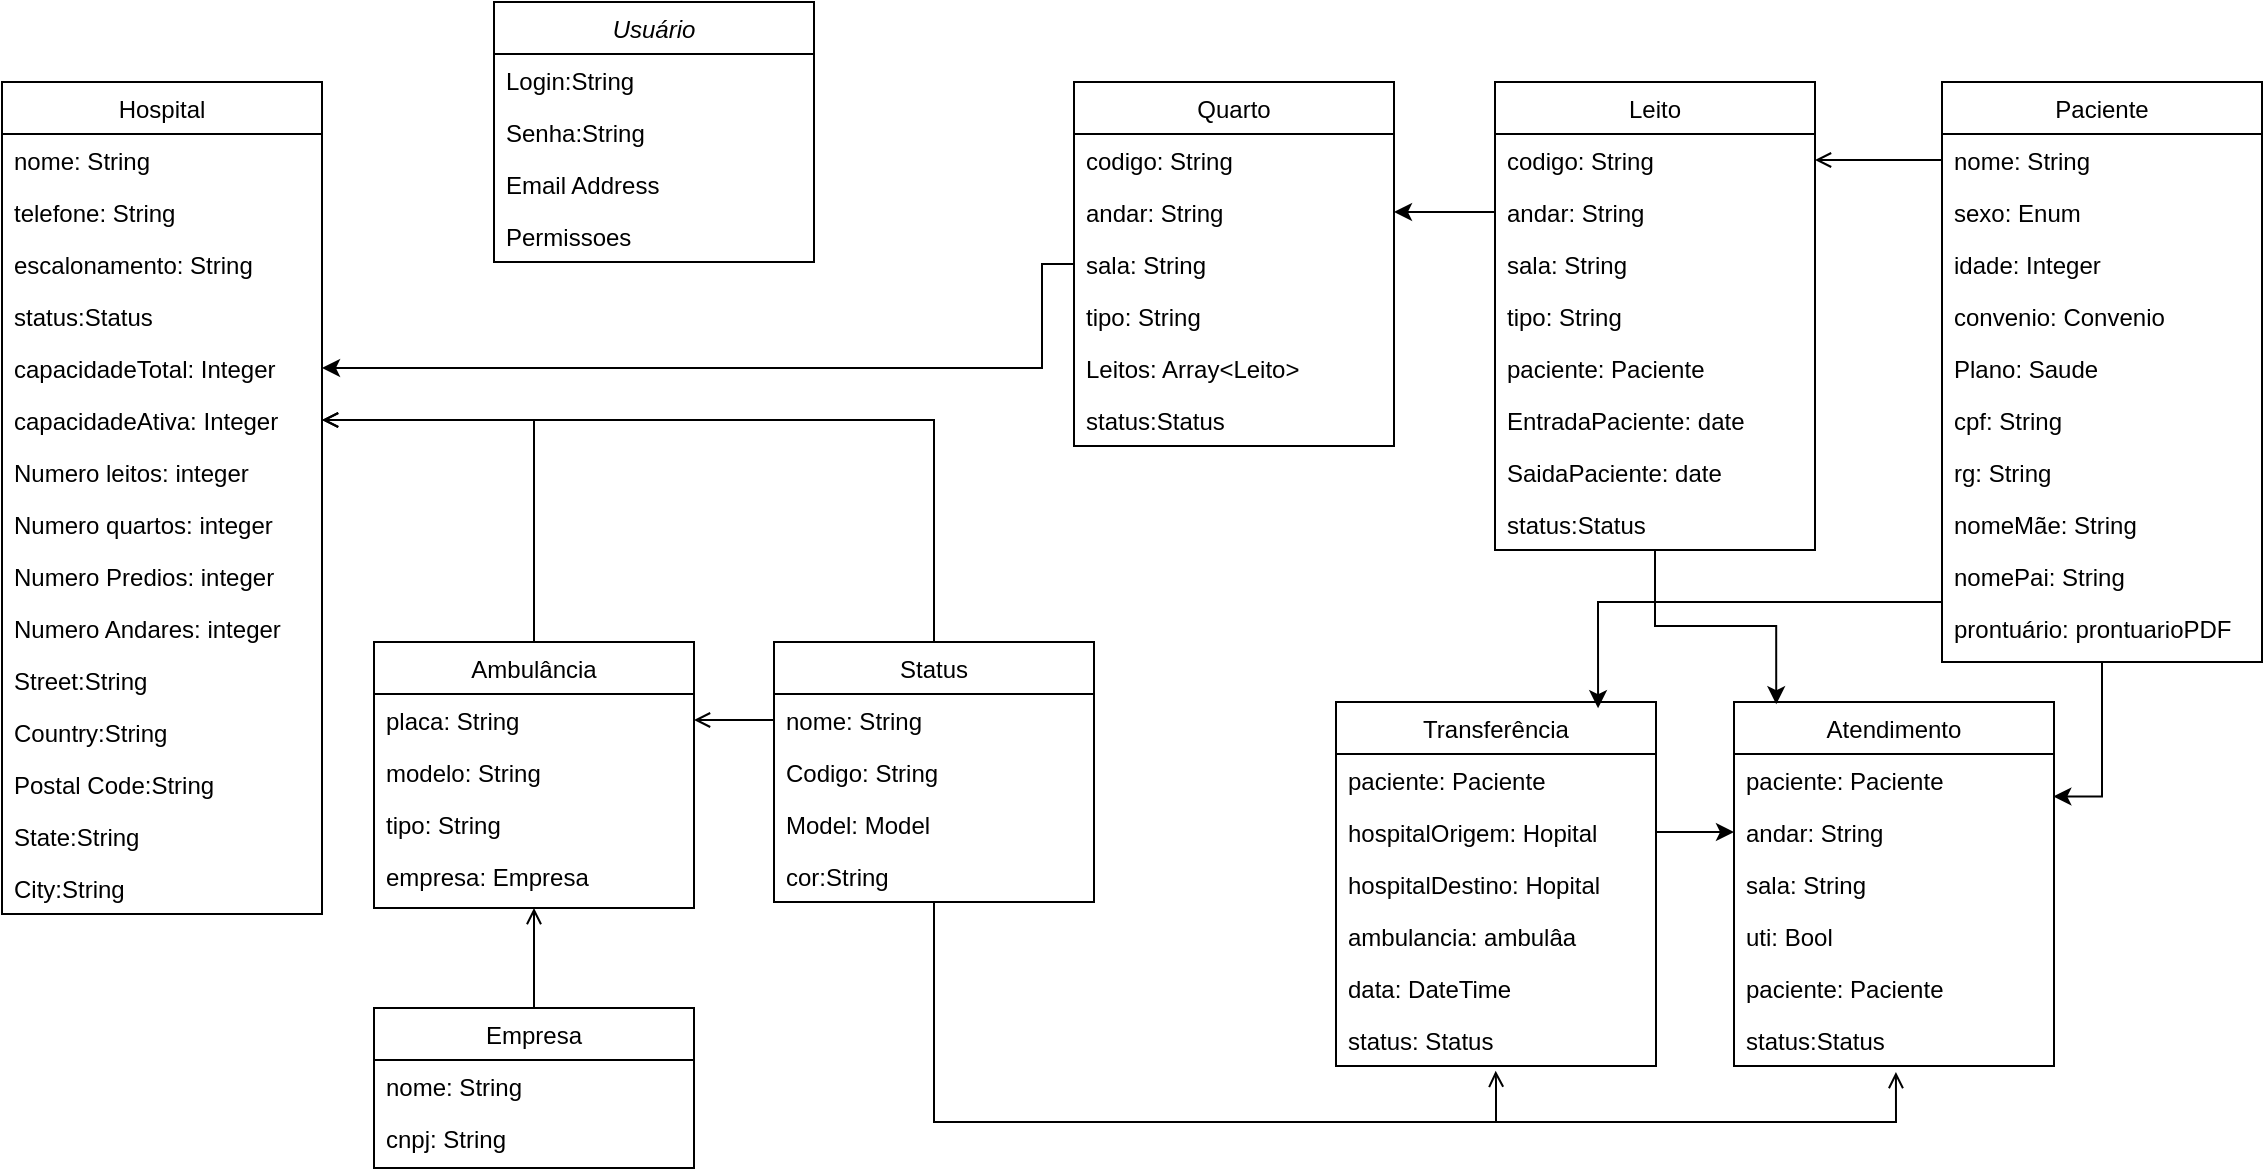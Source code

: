 <mxfile version="26.2.4">
  <diagram id="C5RBs43oDa-KdzZeNtuy" name="Page-1">
    <mxGraphModel dx="1428" dy="783" grid="1" gridSize="10" guides="1" tooltips="1" connect="1" arrows="1" fold="1" page="1" pageScale="1" pageWidth="827" pageHeight="1169" math="0" shadow="0">
      <root>
        <mxCell id="WIyWlLk6GJQsqaUBKTNV-0" />
        <mxCell id="WIyWlLk6GJQsqaUBKTNV-1" parent="WIyWlLk6GJQsqaUBKTNV-0" />
        <mxCell id="zkfFHV4jXpPFQw0GAbJ--0" value="Usuário" style="swimlane;fontStyle=2;align=center;verticalAlign=top;childLayout=stackLayout;horizontal=1;startSize=26;horizontalStack=0;resizeParent=1;resizeLast=0;collapsible=1;marginBottom=0;rounded=0;shadow=0;strokeWidth=1;" parent="WIyWlLk6GJQsqaUBKTNV-1" vertex="1">
          <mxGeometry x="276" y="80" width="160" height="130" as="geometry">
            <mxRectangle x="230" y="140" width="160" height="26" as="alternateBounds" />
          </mxGeometry>
        </mxCell>
        <mxCell id="zkfFHV4jXpPFQw0GAbJ--1" value="Login:String" style="text;align=left;verticalAlign=top;spacingLeft=4;spacingRight=4;overflow=hidden;rotatable=0;points=[[0,0.5],[1,0.5]];portConstraint=eastwest;" parent="zkfFHV4jXpPFQw0GAbJ--0" vertex="1">
          <mxGeometry y="26" width="160" height="26" as="geometry" />
        </mxCell>
        <mxCell id="zkfFHV4jXpPFQw0GAbJ--2" value="Senha:String" style="text;align=left;verticalAlign=top;spacingLeft=4;spacingRight=4;overflow=hidden;rotatable=0;points=[[0,0.5],[1,0.5]];portConstraint=eastwest;rounded=0;shadow=0;html=0;" parent="zkfFHV4jXpPFQw0GAbJ--0" vertex="1">
          <mxGeometry y="52" width="160" height="26" as="geometry" />
        </mxCell>
        <mxCell id="zkfFHV4jXpPFQw0GAbJ--3" value="Email Address" style="text;align=left;verticalAlign=top;spacingLeft=4;spacingRight=4;overflow=hidden;rotatable=0;points=[[0,0.5],[1,0.5]];portConstraint=eastwest;rounded=0;shadow=0;html=0;" parent="zkfFHV4jXpPFQw0GAbJ--0" vertex="1">
          <mxGeometry y="78" width="160" height="26" as="geometry" />
        </mxCell>
        <mxCell id="BNZ5o7lyJju59TMQrSlJ-48" value="Permissoes" style="text;align=left;verticalAlign=top;spacingLeft=4;spacingRight=4;overflow=hidden;rotatable=0;points=[[0,0.5],[1,0.5]];portConstraint=eastwest;rounded=0;shadow=0;html=0;" vertex="1" parent="zkfFHV4jXpPFQw0GAbJ--0">
          <mxGeometry y="104" width="160" height="26" as="geometry" />
        </mxCell>
        <mxCell id="epKQJeUMcoEUzqUwi4bo-11" value="Hospital" style="swimlane;fontStyle=0;align=center;verticalAlign=top;childLayout=stackLayout;horizontal=1;startSize=26;horizontalStack=0;resizeParent=1;resizeLast=0;collapsible=1;marginBottom=0;rounded=0;shadow=0;strokeWidth=1;" parent="WIyWlLk6GJQsqaUBKTNV-1" vertex="1">
          <mxGeometry x="30" y="120" width="160" height="416" as="geometry">
            <mxRectangle x="340" y="380" width="170" height="26" as="alternateBounds" />
          </mxGeometry>
        </mxCell>
        <mxCell id="epKQJeUMcoEUzqUwi4bo-12" value="nome: String" style="text;align=left;verticalAlign=top;spacingLeft=4;spacingRight=4;overflow=hidden;rotatable=0;points=[[0,0.5],[1,0.5]];portConstraint=eastwest;" parent="epKQJeUMcoEUzqUwi4bo-11" vertex="1">
          <mxGeometry y="26" width="160" height="26" as="geometry" />
        </mxCell>
        <mxCell id="epKQJeUMcoEUzqUwi4bo-13" value="telefone: String" style="text;align=left;verticalAlign=top;spacingLeft=4;spacingRight=4;overflow=hidden;rotatable=0;points=[[0,0.5],[1,0.5]];portConstraint=eastwest;" parent="epKQJeUMcoEUzqUwi4bo-11" vertex="1">
          <mxGeometry y="52" width="160" height="26" as="geometry" />
        </mxCell>
        <mxCell id="epKQJeUMcoEUzqUwi4bo-14" value="escalonamento: String" style="text;align=left;verticalAlign=top;spacingLeft=4;spacingRight=4;overflow=hidden;rotatable=0;points=[[0,0.5],[1,0.5]];portConstraint=eastwest;" parent="epKQJeUMcoEUzqUwi4bo-11" vertex="1">
          <mxGeometry y="78" width="160" height="26" as="geometry" />
        </mxCell>
        <mxCell id="epKQJeUMcoEUzqUwi4bo-15" value="status:Status" style="text;align=left;verticalAlign=top;spacingLeft=4;spacingRight=4;overflow=hidden;rotatable=0;points=[[0,0.5],[1,0.5]];portConstraint=eastwest;" parent="epKQJeUMcoEUzqUwi4bo-11" vertex="1">
          <mxGeometry y="104" width="160" height="26" as="geometry" />
        </mxCell>
        <mxCell id="epKQJeUMcoEUzqUwi4bo-16" value="capacidadeTotal: Integer" style="text;align=left;verticalAlign=top;spacingLeft=4;spacingRight=4;overflow=hidden;rotatable=0;points=[[0,0.5],[1,0.5]];portConstraint=eastwest;" parent="epKQJeUMcoEUzqUwi4bo-11" vertex="1">
          <mxGeometry y="130" width="160" height="26" as="geometry" />
        </mxCell>
        <mxCell id="epKQJeUMcoEUzqUwi4bo-17" value="capacidadeAtiva: Integer" style="text;align=left;verticalAlign=top;spacingLeft=4;spacingRight=4;overflow=hidden;rotatable=0;points=[[0,0.5],[1,0.5]];portConstraint=eastwest;" parent="epKQJeUMcoEUzqUwi4bo-11" vertex="1">
          <mxGeometry y="156" width="160" height="26" as="geometry" />
        </mxCell>
        <mxCell id="epKQJeUMcoEUzqUwi4bo-18" value="Numero leitos: integer" style="text;align=left;verticalAlign=top;spacingLeft=4;spacingRight=4;overflow=hidden;rotatable=0;points=[[0,0.5],[1,0.5]];portConstraint=eastwest;" parent="epKQJeUMcoEUzqUwi4bo-11" vertex="1">
          <mxGeometry y="182" width="160" height="26" as="geometry" />
        </mxCell>
        <mxCell id="BNZ5o7lyJju59TMQrSlJ-93" value="Numero quartos: integer" style="text;align=left;verticalAlign=top;spacingLeft=4;spacingRight=4;overflow=hidden;rotatable=0;points=[[0,0.5],[1,0.5]];portConstraint=eastwest;" vertex="1" parent="epKQJeUMcoEUzqUwi4bo-11">
          <mxGeometry y="208" width="160" height="26" as="geometry" />
        </mxCell>
        <mxCell id="BNZ5o7lyJju59TMQrSlJ-94" value="Numero Predios: integer" style="text;align=left;verticalAlign=top;spacingLeft=4;spacingRight=4;overflow=hidden;rotatable=0;points=[[0,0.5],[1,0.5]];portConstraint=eastwest;" vertex="1" parent="epKQJeUMcoEUzqUwi4bo-11">
          <mxGeometry y="234" width="160" height="26" as="geometry" />
        </mxCell>
        <mxCell id="BNZ5o7lyJju59TMQrSlJ-95" value="Numero Andares: integer" style="text;align=left;verticalAlign=top;spacingLeft=4;spacingRight=4;overflow=hidden;rotatable=0;points=[[0,0.5],[1,0.5]];portConstraint=eastwest;" vertex="1" parent="epKQJeUMcoEUzqUwi4bo-11">
          <mxGeometry y="260" width="160" height="26" as="geometry" />
        </mxCell>
        <mxCell id="BNZ5o7lyJju59TMQrSlJ-29" value="Street:String" style="text;align=left;verticalAlign=top;spacingLeft=4;spacingRight=4;overflow=hidden;rotatable=0;points=[[0,0.5],[1,0.5]];portConstraint=eastwest;" vertex="1" parent="epKQJeUMcoEUzqUwi4bo-11">
          <mxGeometry y="286" width="160" height="26" as="geometry" />
        </mxCell>
        <mxCell id="BNZ5o7lyJju59TMQrSlJ-33" value="Country:String" style="text;align=left;verticalAlign=top;spacingLeft=4;spacingRight=4;overflow=hidden;rotatable=0;points=[[0,0.5],[1,0.5]];portConstraint=eastwest;rounded=0;shadow=0;html=0;" vertex="1" parent="epKQJeUMcoEUzqUwi4bo-11">
          <mxGeometry y="312" width="160" height="26" as="geometry" />
        </mxCell>
        <mxCell id="BNZ5o7lyJju59TMQrSlJ-32" value="Postal Code:String" style="text;align=left;verticalAlign=top;spacingLeft=4;spacingRight=4;overflow=hidden;rotatable=0;points=[[0,0.5],[1,0.5]];portConstraint=eastwest;rounded=0;shadow=0;html=0;" vertex="1" parent="epKQJeUMcoEUzqUwi4bo-11">
          <mxGeometry y="338" width="160" height="26" as="geometry" />
        </mxCell>
        <mxCell id="BNZ5o7lyJju59TMQrSlJ-31" value="State:String" style="text;align=left;verticalAlign=top;spacingLeft=4;spacingRight=4;overflow=hidden;rotatable=0;points=[[0,0.5],[1,0.5]];portConstraint=eastwest;rounded=0;shadow=0;html=0;" vertex="1" parent="epKQJeUMcoEUzqUwi4bo-11">
          <mxGeometry y="364" width="160" height="26" as="geometry" />
        </mxCell>
        <mxCell id="BNZ5o7lyJju59TMQrSlJ-30" value="City:String" style="text;align=left;verticalAlign=top;spacingLeft=4;spacingRight=4;overflow=hidden;rotatable=0;points=[[0,0.5],[1,0.5]];portConstraint=eastwest;rounded=0;shadow=0;html=0;" vertex="1" parent="epKQJeUMcoEUzqUwi4bo-11">
          <mxGeometry y="390" width="160" height="26" as="geometry" />
        </mxCell>
        <mxCell id="epKQJeUMcoEUzqUwi4bo-82" style="edgeStyle=orthogonalEdgeStyle;rounded=0;orthogonalLoop=1;jettySize=auto;html=1;entryX=0.499;entryY=1.091;entryDx=0;entryDy=0;entryPerimeter=0;endArrow=open;endFill=0;" parent="WIyWlLk6GJQsqaUBKTNV-1" source="epKQJeUMcoEUzqUwi4bo-32" edge="1" target="epKQJeUMcoEUzqUwi4bo-63">
          <mxGeometry relative="1" as="geometry">
            <mxPoint x="777" y="590" as="targetPoint" />
            <Array as="points">
              <mxPoint x="496" y="640" />
              <mxPoint x="777" y="640" />
              <mxPoint x="777" y="620" />
              <mxPoint x="777" y="620" />
            </Array>
          </mxGeometry>
        </mxCell>
        <mxCell id="BNZ5o7lyJju59TMQrSlJ-34" style="edgeStyle=orthogonalEdgeStyle;rounded=0;orthogonalLoop=1;jettySize=auto;html=1;endArrow=open;endFill=0;" edge="1" parent="WIyWlLk6GJQsqaUBKTNV-1" source="epKQJeUMcoEUzqUwi4bo-32" target="epKQJeUMcoEUzqUwi4bo-17">
          <mxGeometry relative="1" as="geometry">
            <mxPoint x="426.0" y="250" as="targetPoint" />
          </mxGeometry>
        </mxCell>
        <mxCell id="epKQJeUMcoEUzqUwi4bo-32" value="Status" style="swimlane;fontStyle=0;align=center;verticalAlign=top;childLayout=stackLayout;horizontal=1;startSize=26;horizontalStack=0;resizeParent=1;resizeLast=0;collapsible=1;marginBottom=0;rounded=0;shadow=0;strokeWidth=1;" parent="WIyWlLk6GJQsqaUBKTNV-1" vertex="1">
          <mxGeometry x="416" y="400" width="160" height="130" as="geometry">
            <mxRectangle x="800" y="400" width="170" height="26" as="alternateBounds" />
          </mxGeometry>
        </mxCell>
        <mxCell id="epKQJeUMcoEUzqUwi4bo-33" value="nome: String" style="text;align=left;verticalAlign=top;spacingLeft=4;spacingRight=4;overflow=hidden;rotatable=0;points=[[0,0.5],[1,0.5]];portConstraint=eastwest;" parent="epKQJeUMcoEUzqUwi4bo-32" vertex="1">
          <mxGeometry y="26" width="160" height="26" as="geometry" />
        </mxCell>
        <mxCell id="epKQJeUMcoEUzqUwi4bo-55" value="Codigo: String" style="text;align=left;verticalAlign=top;spacingLeft=4;spacingRight=4;overflow=hidden;rotatable=0;points=[[0,0.5],[1,0.5]];portConstraint=eastwest;" parent="epKQJeUMcoEUzqUwi4bo-32" vertex="1">
          <mxGeometry y="52" width="160" height="26" as="geometry" />
        </mxCell>
        <mxCell id="epKQJeUMcoEUzqUwi4bo-94" value="Model: Model" style="text;align=left;verticalAlign=top;spacingLeft=4;spacingRight=4;overflow=hidden;rotatable=0;points=[[0,0.5],[1,0.5]];portConstraint=eastwest;" parent="epKQJeUMcoEUzqUwi4bo-32" vertex="1">
          <mxGeometry y="78" width="160" height="26" as="geometry" />
        </mxCell>
        <mxCell id="BNZ5o7lyJju59TMQrSlJ-44" value="cor:String" style="text;align=left;verticalAlign=top;spacingLeft=4;spacingRight=4;overflow=hidden;rotatable=0;points=[[0,0.5],[1,0.5]];portConstraint=eastwest;" vertex="1" parent="epKQJeUMcoEUzqUwi4bo-32">
          <mxGeometry y="104" width="160" height="26" as="geometry" />
        </mxCell>
        <mxCell id="BNZ5o7lyJju59TMQrSlJ-35" style="edgeStyle=orthogonalEdgeStyle;rounded=0;orthogonalLoop=1;jettySize=auto;html=1;entryX=1;entryY=0.5;entryDx=0;entryDy=0;endArrow=open;endFill=0;" edge="1" parent="WIyWlLk6GJQsqaUBKTNV-1" source="epKQJeUMcoEUzqUwi4bo-42" target="epKQJeUMcoEUzqUwi4bo-17">
          <mxGeometry relative="1" as="geometry" />
        </mxCell>
        <mxCell id="epKQJeUMcoEUzqUwi4bo-42" value="Ambulância" style="swimlane;fontStyle=0;align=center;verticalAlign=top;childLayout=stackLayout;horizontal=1;startSize=26;horizontalStack=0;resizeParent=1;resizeLast=0;collapsible=1;marginBottom=0;rounded=0;shadow=0;strokeWidth=1;" parent="WIyWlLk6GJQsqaUBKTNV-1" vertex="1">
          <mxGeometry x="216" y="400" width="160" height="133" as="geometry">
            <mxRectangle x="340" y="380" width="170" height="26" as="alternateBounds" />
          </mxGeometry>
        </mxCell>
        <mxCell id="epKQJeUMcoEUzqUwi4bo-43" value="placa: String" style="text;align=left;verticalAlign=top;spacingLeft=4;spacingRight=4;overflow=hidden;rotatable=0;points=[[0,0.5],[1,0.5]];portConstraint=eastwest;" parent="epKQJeUMcoEUzqUwi4bo-42" vertex="1">
          <mxGeometry y="26" width="160" height="26" as="geometry" />
        </mxCell>
        <mxCell id="epKQJeUMcoEUzqUwi4bo-44" value="modelo: String" style="text;align=left;verticalAlign=top;spacingLeft=4;spacingRight=4;overflow=hidden;rotatable=0;points=[[0,0.5],[1,0.5]];portConstraint=eastwest;" parent="epKQJeUMcoEUzqUwi4bo-42" vertex="1">
          <mxGeometry y="52" width="160" height="26" as="geometry" />
        </mxCell>
        <mxCell id="epKQJeUMcoEUzqUwi4bo-45" value="tipo: String" style="text;align=left;verticalAlign=top;spacingLeft=4;spacingRight=4;overflow=hidden;rotatable=0;points=[[0,0.5],[1,0.5]];portConstraint=eastwest;" parent="epKQJeUMcoEUzqUwi4bo-42" vertex="1">
          <mxGeometry y="78" width="160" height="26" as="geometry" />
        </mxCell>
        <mxCell id="epKQJeUMcoEUzqUwi4bo-46" value="empresa: Empresa" style="text;align=left;verticalAlign=top;spacingLeft=4;spacingRight=4;overflow=hidden;rotatable=0;points=[[0,0.5],[1,0.5]];portConstraint=eastwest;" parent="epKQJeUMcoEUzqUwi4bo-42" vertex="1">
          <mxGeometry y="104" width="160" height="26" as="geometry" />
        </mxCell>
        <mxCell id="epKQJeUMcoEUzqUwi4bo-53" style="edgeStyle=orthogonalEdgeStyle;rounded=0;orthogonalLoop=1;jettySize=auto;html=1;entryX=0.5;entryY=1;entryDx=0;entryDy=0;endArrow=open;endFill=0;" parent="WIyWlLk6GJQsqaUBKTNV-1" source="epKQJeUMcoEUzqUwi4bo-47" target="epKQJeUMcoEUzqUwi4bo-42" edge="1">
          <mxGeometry relative="1" as="geometry" />
        </mxCell>
        <mxCell id="epKQJeUMcoEUzqUwi4bo-47" value="Empresa" style="swimlane;fontStyle=0;align=center;verticalAlign=top;childLayout=stackLayout;horizontal=1;startSize=26;horizontalStack=0;resizeParent=1;resizeLast=0;collapsible=1;marginBottom=0;rounded=0;shadow=0;strokeWidth=1;" parent="WIyWlLk6GJQsqaUBKTNV-1" vertex="1">
          <mxGeometry x="216" y="583" width="160" height="80" as="geometry">
            <mxRectangle x="340" y="380" width="170" height="26" as="alternateBounds" />
          </mxGeometry>
        </mxCell>
        <mxCell id="epKQJeUMcoEUzqUwi4bo-48" value="nome: String" style="text;align=left;verticalAlign=top;spacingLeft=4;spacingRight=4;overflow=hidden;rotatable=0;points=[[0,0.5],[1,0.5]];portConstraint=eastwest;" parent="epKQJeUMcoEUzqUwi4bo-47" vertex="1">
          <mxGeometry y="26" width="160" height="26" as="geometry" />
        </mxCell>
        <mxCell id="epKQJeUMcoEUzqUwi4bo-49" value="cnpj: String" style="text;align=left;verticalAlign=top;spacingLeft=4;spacingRight=4;overflow=hidden;rotatable=0;points=[[0,0.5],[1,0.5]];portConstraint=eastwest;" parent="epKQJeUMcoEUzqUwi4bo-47" vertex="1">
          <mxGeometry y="52" width="160" height="26" as="geometry" />
        </mxCell>
        <mxCell id="epKQJeUMcoEUzqUwi4bo-56" value="Transferência" style="swimlane;fontStyle=0;align=center;verticalAlign=top;childLayout=stackLayout;horizontal=1;startSize=26;horizontalStack=0;resizeParent=1;resizeLast=0;collapsible=1;marginBottom=0;rounded=0;shadow=0;strokeWidth=1;" parent="WIyWlLk6GJQsqaUBKTNV-1" vertex="1">
          <mxGeometry x="697" y="430" width="160" height="182" as="geometry">
            <mxRectangle x="340" y="380" width="170" height="26" as="alternateBounds" />
          </mxGeometry>
        </mxCell>
        <mxCell id="epKQJeUMcoEUzqUwi4bo-57" value="paciente: Paciente" style="text;align=left;verticalAlign=top;spacingLeft=4;spacingRight=4;overflow=hidden;rotatable=0;points=[[0,0.5],[1,0.5]];portConstraint=eastwest;" parent="epKQJeUMcoEUzqUwi4bo-56" vertex="1">
          <mxGeometry y="26" width="160" height="26" as="geometry" />
        </mxCell>
        <mxCell id="epKQJeUMcoEUzqUwi4bo-59" value="hospitalOrigem: Hopital" style="text;align=left;verticalAlign=top;spacingLeft=4;spacingRight=4;overflow=hidden;rotatable=0;points=[[0,0.5],[1,0.5]];portConstraint=eastwest;" parent="epKQJeUMcoEUzqUwi4bo-56" vertex="1">
          <mxGeometry y="52" width="160" height="26" as="geometry" />
        </mxCell>
        <mxCell id="epKQJeUMcoEUzqUwi4bo-60" value="hospitalDestino: Hopital" style="text;align=left;verticalAlign=top;spacingLeft=4;spacingRight=4;overflow=hidden;rotatable=0;points=[[0,0.5],[1,0.5]];portConstraint=eastwest;" parent="epKQJeUMcoEUzqUwi4bo-56" vertex="1">
          <mxGeometry y="78" width="160" height="26" as="geometry" />
        </mxCell>
        <mxCell id="epKQJeUMcoEUzqUwi4bo-61" value="ambulancia: ambulâa" style="text;align=left;verticalAlign=top;spacingLeft=4;spacingRight=4;overflow=hidden;rotatable=0;points=[[0,0.5],[1,0.5]];portConstraint=eastwest;" parent="epKQJeUMcoEUzqUwi4bo-56" vertex="1">
          <mxGeometry y="104" width="160" height="26" as="geometry" />
        </mxCell>
        <mxCell id="epKQJeUMcoEUzqUwi4bo-62" value="data: DateTime" style="text;align=left;verticalAlign=top;spacingLeft=4;spacingRight=4;overflow=hidden;rotatable=0;points=[[0,0.5],[1,0.5]];portConstraint=eastwest;" parent="epKQJeUMcoEUzqUwi4bo-56" vertex="1">
          <mxGeometry y="130" width="160" height="26" as="geometry" />
        </mxCell>
        <mxCell id="epKQJeUMcoEUzqUwi4bo-63" value="status: Status" style="text;align=left;verticalAlign=top;spacingLeft=4;spacingRight=4;overflow=hidden;rotatable=0;points=[[0,0.5],[1,0.5]];portConstraint=eastwest;" parent="epKQJeUMcoEUzqUwi4bo-56" vertex="1">
          <mxGeometry y="156" width="160" height="26" as="geometry" />
        </mxCell>
        <mxCell id="epKQJeUMcoEUzqUwi4bo-65" value="Atendimento" style="swimlane;fontStyle=0;align=center;verticalAlign=top;childLayout=stackLayout;horizontal=1;startSize=26;horizontalStack=0;resizeParent=1;resizeLast=0;collapsible=1;marginBottom=0;rounded=0;shadow=0;strokeWidth=1;" parent="WIyWlLk6GJQsqaUBKTNV-1" vertex="1">
          <mxGeometry x="896" y="430" width="160" height="182" as="geometry">
            <mxRectangle x="340" y="380" width="170" height="26" as="alternateBounds" />
          </mxGeometry>
        </mxCell>
        <mxCell id="epKQJeUMcoEUzqUwi4bo-66" value="paciente: Paciente" style="text;align=left;verticalAlign=top;spacingLeft=4;spacingRight=4;overflow=hidden;rotatable=0;points=[[0,0.5],[1,0.5]];portConstraint=eastwest;" parent="epKQJeUMcoEUzqUwi4bo-65" vertex="1">
          <mxGeometry y="26" width="160" height="26" as="geometry" />
        </mxCell>
        <mxCell id="epKQJeUMcoEUzqUwi4bo-67" value="andar: String" style="text;align=left;verticalAlign=top;spacingLeft=4;spacingRight=4;overflow=hidden;rotatable=0;points=[[0,0.5],[1,0.5]];portConstraint=eastwest;" parent="epKQJeUMcoEUzqUwi4bo-65" vertex="1">
          <mxGeometry y="52" width="160" height="26" as="geometry" />
        </mxCell>
        <mxCell id="epKQJeUMcoEUzqUwi4bo-68" value="sala: String" style="text;align=left;verticalAlign=top;spacingLeft=4;spacingRight=4;overflow=hidden;rotatable=0;points=[[0,0.5],[1,0.5]];portConstraint=eastwest;" parent="epKQJeUMcoEUzqUwi4bo-65" vertex="1">
          <mxGeometry y="78" width="160" height="26" as="geometry" />
        </mxCell>
        <mxCell id="epKQJeUMcoEUzqUwi4bo-69" value="uti: Bool" style="text;align=left;verticalAlign=top;spacingLeft=4;spacingRight=4;overflow=hidden;rotatable=0;points=[[0,0.5],[1,0.5]];portConstraint=eastwest;" parent="epKQJeUMcoEUzqUwi4bo-65" vertex="1">
          <mxGeometry y="104" width="160" height="26" as="geometry" />
        </mxCell>
        <mxCell id="epKQJeUMcoEUzqUwi4bo-70" value="paciente: Paciente" style="text;align=left;verticalAlign=top;spacingLeft=4;spacingRight=4;overflow=hidden;rotatable=0;points=[[0,0.5],[1,0.5]];portConstraint=eastwest;" parent="epKQJeUMcoEUzqUwi4bo-65" vertex="1">
          <mxGeometry y="130" width="160" height="26" as="geometry" />
        </mxCell>
        <mxCell id="epKQJeUMcoEUzqUwi4bo-71" value="status:Status" style="text;align=left;verticalAlign=top;spacingLeft=4;spacingRight=4;overflow=hidden;rotatable=0;points=[[0,0.5],[1,0.5]];portConstraint=eastwest;" parent="epKQJeUMcoEUzqUwi4bo-65" vertex="1">
          <mxGeometry y="156" width="160" height="26" as="geometry" />
        </mxCell>
        <mxCell id="epKQJeUMcoEUzqUwi4bo-72" value="Leito" style="swimlane;fontStyle=0;align=center;verticalAlign=top;childLayout=stackLayout;horizontal=1;startSize=26;horizontalStack=0;resizeParent=1;resizeLast=0;collapsible=1;marginBottom=0;rounded=0;shadow=0;strokeWidth=1;" parent="WIyWlLk6GJQsqaUBKTNV-1" vertex="1">
          <mxGeometry x="776.5" y="120" width="160" height="234" as="geometry">
            <mxRectangle x="340" y="380" width="170" height="26" as="alternateBounds" />
          </mxGeometry>
        </mxCell>
        <mxCell id="epKQJeUMcoEUzqUwi4bo-73" value="codigo: String" style="text;align=left;verticalAlign=top;spacingLeft=4;spacingRight=4;overflow=hidden;rotatable=0;points=[[0,0.5],[1,0.5]];portConstraint=eastwest;" parent="epKQJeUMcoEUzqUwi4bo-72" vertex="1">
          <mxGeometry y="26" width="160" height="26" as="geometry" />
        </mxCell>
        <mxCell id="epKQJeUMcoEUzqUwi4bo-74" value="andar: String" style="text;align=left;verticalAlign=top;spacingLeft=4;spacingRight=4;overflow=hidden;rotatable=0;points=[[0,0.5],[1,0.5]];portConstraint=eastwest;" parent="epKQJeUMcoEUzqUwi4bo-72" vertex="1">
          <mxGeometry y="52" width="160" height="26" as="geometry" />
        </mxCell>
        <mxCell id="epKQJeUMcoEUzqUwi4bo-75" value="sala: String" style="text;align=left;verticalAlign=top;spacingLeft=4;spacingRight=4;overflow=hidden;rotatable=0;points=[[0,0.5],[1,0.5]];portConstraint=eastwest;" parent="epKQJeUMcoEUzqUwi4bo-72" vertex="1">
          <mxGeometry y="78" width="160" height="26" as="geometry" />
        </mxCell>
        <mxCell id="epKQJeUMcoEUzqUwi4bo-76" value="tipo: String" style="text;align=left;verticalAlign=top;spacingLeft=4;spacingRight=4;overflow=hidden;rotatable=0;points=[[0,0.5],[1,0.5]];portConstraint=eastwest;" parent="epKQJeUMcoEUzqUwi4bo-72" vertex="1">
          <mxGeometry y="104" width="160" height="26" as="geometry" />
        </mxCell>
        <mxCell id="epKQJeUMcoEUzqUwi4bo-77" value="paciente: Paciente" style="text;align=left;verticalAlign=top;spacingLeft=4;spacingRight=4;overflow=hidden;rotatable=0;points=[[0,0.5],[1,0.5]];portConstraint=eastwest;" parent="epKQJeUMcoEUzqUwi4bo-72" vertex="1">
          <mxGeometry y="130" width="160" height="26" as="geometry" />
        </mxCell>
        <mxCell id="BNZ5o7lyJju59TMQrSlJ-85" value="EntradaPaciente: date" style="text;align=left;verticalAlign=top;spacingLeft=4;spacingRight=4;overflow=hidden;rotatable=0;points=[[0,0.5],[1,0.5]];portConstraint=eastwest;" vertex="1" parent="epKQJeUMcoEUzqUwi4bo-72">
          <mxGeometry y="156" width="160" height="26" as="geometry" />
        </mxCell>
        <mxCell id="BNZ5o7lyJju59TMQrSlJ-86" value="SaidaPaciente: date" style="text;align=left;verticalAlign=top;spacingLeft=4;spacingRight=4;overflow=hidden;rotatable=0;points=[[0,0.5],[1,0.5]];portConstraint=eastwest;" vertex="1" parent="epKQJeUMcoEUzqUwi4bo-72">
          <mxGeometry y="182" width="160" height="26" as="geometry" />
        </mxCell>
        <mxCell id="epKQJeUMcoEUzqUwi4bo-78" value="status:Status" style="text;align=left;verticalAlign=top;spacingLeft=4;spacingRight=4;overflow=hidden;rotatable=0;points=[[0,0.5],[1,0.5]];portConstraint=eastwest;" parent="epKQJeUMcoEUzqUwi4bo-72" vertex="1">
          <mxGeometry y="208" width="160" height="26" as="geometry" />
        </mxCell>
        <mxCell id="epKQJeUMcoEUzqUwi4bo-80" style="edgeStyle=orthogonalEdgeStyle;rounded=0;orthogonalLoop=1;jettySize=auto;html=1;entryX=0.506;entryY=1.115;entryDx=0;entryDy=0;entryPerimeter=0;endArrow=open;endFill=0;" parent="WIyWlLk6GJQsqaUBKTNV-1" source="epKQJeUMcoEUzqUwi4bo-32" target="epKQJeUMcoEUzqUwi4bo-71" edge="1">
          <mxGeometry relative="1" as="geometry">
            <Array as="points">
              <mxPoint x="496" y="640" />
              <mxPoint x="977" y="640" />
            </Array>
          </mxGeometry>
        </mxCell>
        <mxCell id="BNZ5o7lyJju59TMQrSlJ-0" value="Paciente" style="swimlane;fontStyle=0;align=center;verticalAlign=top;childLayout=stackLayout;horizontal=1;startSize=26;horizontalStack=0;resizeParent=1;resizeLast=0;collapsible=1;marginBottom=0;rounded=0;shadow=0;strokeWidth=1;" vertex="1" parent="WIyWlLk6GJQsqaUBKTNV-1">
          <mxGeometry x="1000" y="120" width="160" height="290" as="geometry">
            <mxRectangle x="130" y="380" width="160" height="26" as="alternateBounds" />
          </mxGeometry>
        </mxCell>
        <mxCell id="BNZ5o7lyJju59TMQrSlJ-1" value="nome: String" style="text;align=left;verticalAlign=top;spacingLeft=4;spacingRight=4;overflow=hidden;rotatable=0;points=[[0,0.5],[1,0.5]];portConstraint=eastwest;" vertex="1" parent="BNZ5o7lyJju59TMQrSlJ-0">
          <mxGeometry y="26" width="160" height="26" as="geometry" />
        </mxCell>
        <mxCell id="BNZ5o7lyJju59TMQrSlJ-2" value="sexo: Enum" style="text;align=left;verticalAlign=top;spacingLeft=4;spacingRight=4;overflow=hidden;rotatable=0;points=[[0,0.5],[1,0.5]];portConstraint=eastwest;rounded=0;shadow=0;html=0;" vertex="1" parent="BNZ5o7lyJju59TMQrSlJ-0">
          <mxGeometry y="52" width="160" height="26" as="geometry" />
        </mxCell>
        <mxCell id="BNZ5o7lyJju59TMQrSlJ-3" value="idade: Integer" style="text;align=left;verticalAlign=top;spacingLeft=4;spacingRight=4;overflow=hidden;rotatable=0;points=[[0,0.5],[1,0.5]];portConstraint=eastwest;rounded=0;shadow=0;html=0;" vertex="1" parent="BNZ5o7lyJju59TMQrSlJ-0">
          <mxGeometry y="78" width="160" height="26" as="geometry" />
        </mxCell>
        <mxCell id="BNZ5o7lyJju59TMQrSlJ-4" value="convenio: Convenio" style="text;align=left;verticalAlign=top;spacingLeft=4;spacingRight=4;overflow=hidden;rotatable=0;points=[[0,0.5],[1,0.5]];portConstraint=eastwest;rounded=0;shadow=0;html=0;" vertex="1" parent="BNZ5o7lyJju59TMQrSlJ-0">
          <mxGeometry y="104" width="160" height="26" as="geometry" />
        </mxCell>
        <mxCell id="BNZ5o7lyJju59TMQrSlJ-5" value="Plano: Saude" style="text;align=left;verticalAlign=top;spacingLeft=4;spacingRight=4;overflow=hidden;rotatable=0;points=[[0,0.5],[1,0.5]];portConstraint=eastwest;rounded=0;shadow=0;html=0;" vertex="1" parent="BNZ5o7lyJju59TMQrSlJ-0">
          <mxGeometry y="130" width="160" height="26" as="geometry" />
        </mxCell>
        <mxCell id="BNZ5o7lyJju59TMQrSlJ-6" value="cpf: String" style="text;align=left;verticalAlign=top;spacingLeft=4;spacingRight=4;overflow=hidden;rotatable=0;points=[[0,0.5],[1,0.5]];portConstraint=eastwest;rounded=0;shadow=0;html=0;" vertex="1" parent="BNZ5o7lyJju59TMQrSlJ-0">
          <mxGeometry y="156" width="160" height="26" as="geometry" />
        </mxCell>
        <mxCell id="BNZ5o7lyJju59TMQrSlJ-7" value="rg: String" style="text;align=left;verticalAlign=top;spacingLeft=4;spacingRight=4;overflow=hidden;rotatable=0;points=[[0,0.5],[1,0.5]];portConstraint=eastwest;rounded=0;shadow=0;html=0;" vertex="1" parent="BNZ5o7lyJju59TMQrSlJ-0">
          <mxGeometry y="182" width="160" height="26" as="geometry" />
        </mxCell>
        <mxCell id="BNZ5o7lyJju59TMQrSlJ-8" value="nomeMãe: String" style="text;align=left;verticalAlign=top;spacingLeft=4;spacingRight=4;overflow=hidden;rotatable=0;points=[[0,0.5],[1,0.5]];portConstraint=eastwest;rounded=0;shadow=0;html=0;" vertex="1" parent="BNZ5o7lyJju59TMQrSlJ-0">
          <mxGeometry y="208" width="160" height="26" as="geometry" />
        </mxCell>
        <mxCell id="BNZ5o7lyJju59TMQrSlJ-9" value="nomePai: String" style="text;align=left;verticalAlign=top;spacingLeft=4;spacingRight=4;overflow=hidden;rotatable=0;points=[[0,0.5],[1,0.5]];portConstraint=eastwest;rounded=0;shadow=0;html=0;" vertex="1" parent="BNZ5o7lyJju59TMQrSlJ-0">
          <mxGeometry y="234" width="160" height="26" as="geometry" />
        </mxCell>
        <mxCell id="BNZ5o7lyJju59TMQrSlJ-10" value="prontuário: prontuarioPDF" style="text;align=left;verticalAlign=top;spacingLeft=4;spacingRight=4;overflow=hidden;rotatable=0;points=[[0,0.5],[1,0.5]];portConstraint=eastwest;rounded=0;shadow=0;html=0;" vertex="1" parent="BNZ5o7lyJju59TMQrSlJ-0">
          <mxGeometry y="260" width="160" height="26" as="geometry" />
        </mxCell>
        <mxCell id="BNZ5o7lyJju59TMQrSlJ-24" style="edgeStyle=orthogonalEdgeStyle;rounded=0;orthogonalLoop=1;jettySize=auto;html=1;entryX=1;entryY=0.5;entryDx=0;entryDy=0;endArrow=open;endFill=0;" edge="1" parent="WIyWlLk6GJQsqaUBKTNV-1" source="BNZ5o7lyJju59TMQrSlJ-1" target="epKQJeUMcoEUzqUwi4bo-73">
          <mxGeometry relative="1" as="geometry" />
        </mxCell>
        <mxCell id="BNZ5o7lyJju59TMQrSlJ-26" style="edgeStyle=orthogonalEdgeStyle;rounded=0;orthogonalLoop=1;jettySize=auto;html=1;entryX=1;entryY=0.5;entryDx=0;entryDy=0;endArrow=open;endFill=0;" edge="1" parent="WIyWlLk6GJQsqaUBKTNV-1" source="epKQJeUMcoEUzqUwi4bo-33" target="epKQJeUMcoEUzqUwi4bo-43">
          <mxGeometry relative="1" as="geometry" />
        </mxCell>
        <mxCell id="BNZ5o7lyJju59TMQrSlJ-78" value="Quarto" style="swimlane;fontStyle=0;align=center;verticalAlign=top;childLayout=stackLayout;horizontal=1;startSize=26;horizontalStack=0;resizeParent=1;resizeLast=0;collapsible=1;marginBottom=0;rounded=0;shadow=0;strokeWidth=1;" vertex="1" parent="WIyWlLk6GJQsqaUBKTNV-1">
          <mxGeometry x="566" y="120" width="160" height="182" as="geometry">
            <mxRectangle x="340" y="380" width="170" height="26" as="alternateBounds" />
          </mxGeometry>
        </mxCell>
        <mxCell id="BNZ5o7lyJju59TMQrSlJ-79" value="codigo: String" style="text;align=left;verticalAlign=top;spacingLeft=4;spacingRight=4;overflow=hidden;rotatable=0;points=[[0,0.5],[1,0.5]];portConstraint=eastwest;" vertex="1" parent="BNZ5o7lyJju59TMQrSlJ-78">
          <mxGeometry y="26" width="160" height="26" as="geometry" />
        </mxCell>
        <mxCell id="BNZ5o7lyJju59TMQrSlJ-80" value="andar: String" style="text;align=left;verticalAlign=top;spacingLeft=4;spacingRight=4;overflow=hidden;rotatable=0;points=[[0,0.5],[1,0.5]];portConstraint=eastwest;" vertex="1" parent="BNZ5o7lyJju59TMQrSlJ-78">
          <mxGeometry y="52" width="160" height="26" as="geometry" />
        </mxCell>
        <mxCell id="BNZ5o7lyJju59TMQrSlJ-81" value="sala: String" style="text;align=left;verticalAlign=top;spacingLeft=4;spacingRight=4;overflow=hidden;rotatable=0;points=[[0,0.5],[1,0.5]];portConstraint=eastwest;" vertex="1" parent="BNZ5o7lyJju59TMQrSlJ-78">
          <mxGeometry y="78" width="160" height="26" as="geometry" />
        </mxCell>
        <mxCell id="BNZ5o7lyJju59TMQrSlJ-82" value="tipo: String" style="text;align=left;verticalAlign=top;spacingLeft=4;spacingRight=4;overflow=hidden;rotatable=0;points=[[0,0.5],[1,0.5]];portConstraint=eastwest;" vertex="1" parent="BNZ5o7lyJju59TMQrSlJ-78">
          <mxGeometry y="104" width="160" height="26" as="geometry" />
        </mxCell>
        <mxCell id="BNZ5o7lyJju59TMQrSlJ-83" value="Leitos: Array&lt;Leito&gt;" style="text;align=left;verticalAlign=top;spacingLeft=4;spacingRight=4;overflow=hidden;rotatable=0;points=[[0,0.5],[1,0.5]];portConstraint=eastwest;" vertex="1" parent="BNZ5o7lyJju59TMQrSlJ-78">
          <mxGeometry y="130" width="160" height="26" as="geometry" />
        </mxCell>
        <mxCell id="BNZ5o7lyJju59TMQrSlJ-84" value="status:Status" style="text;align=left;verticalAlign=top;spacingLeft=4;spacingRight=4;overflow=hidden;rotatable=0;points=[[0,0.5],[1,0.5]];portConstraint=eastwest;" vertex="1" parent="BNZ5o7lyJju59TMQrSlJ-78">
          <mxGeometry y="156" width="160" height="26" as="geometry" />
        </mxCell>
        <mxCell id="BNZ5o7lyJju59TMQrSlJ-96" style="edgeStyle=orthogonalEdgeStyle;rounded=0;orthogonalLoop=1;jettySize=auto;html=1;entryX=1;entryY=0.5;entryDx=0;entryDy=0;" edge="1" parent="WIyWlLk6GJQsqaUBKTNV-1" source="epKQJeUMcoEUzqUwi4bo-74" target="BNZ5o7lyJju59TMQrSlJ-80">
          <mxGeometry relative="1" as="geometry" />
        </mxCell>
        <mxCell id="BNZ5o7lyJju59TMQrSlJ-97" style="edgeStyle=orthogonalEdgeStyle;rounded=0;orthogonalLoop=1;jettySize=auto;html=1;" edge="1" parent="WIyWlLk6GJQsqaUBKTNV-1" source="BNZ5o7lyJju59TMQrSlJ-81" target="epKQJeUMcoEUzqUwi4bo-16">
          <mxGeometry relative="1" as="geometry">
            <Array as="points">
              <mxPoint x="550" y="211" />
              <mxPoint x="550" y="263" />
            </Array>
          </mxGeometry>
        </mxCell>
        <mxCell id="BNZ5o7lyJju59TMQrSlJ-101" style="edgeStyle=orthogonalEdgeStyle;rounded=0;orthogonalLoop=1;jettySize=auto;html=1;exitX=1;exitY=0.5;exitDx=0;exitDy=0;entryX=0;entryY=0.5;entryDx=0;entryDy=0;" edge="1" parent="WIyWlLk6GJQsqaUBKTNV-1" source="epKQJeUMcoEUzqUwi4bo-59" target="epKQJeUMcoEUzqUwi4bo-67">
          <mxGeometry relative="1" as="geometry" />
        </mxCell>
        <mxCell id="BNZ5o7lyJju59TMQrSlJ-103" style="edgeStyle=orthogonalEdgeStyle;rounded=0;orthogonalLoop=1;jettySize=auto;html=1;entryX=0.132;entryY=0.006;entryDx=0;entryDy=0;entryPerimeter=0;" edge="1" parent="WIyWlLk6GJQsqaUBKTNV-1" source="epKQJeUMcoEUzqUwi4bo-72" target="epKQJeUMcoEUzqUwi4bo-65">
          <mxGeometry relative="1" as="geometry" />
        </mxCell>
        <mxCell id="BNZ5o7lyJju59TMQrSlJ-104" style="edgeStyle=orthogonalEdgeStyle;rounded=0;orthogonalLoop=1;jettySize=auto;html=1;entryX=0.998;entryY=0.817;entryDx=0;entryDy=0;entryPerimeter=0;" edge="1" parent="WIyWlLk6GJQsqaUBKTNV-1" source="BNZ5o7lyJju59TMQrSlJ-0" target="epKQJeUMcoEUzqUwi4bo-66">
          <mxGeometry relative="1" as="geometry" />
        </mxCell>
        <mxCell id="BNZ5o7lyJju59TMQrSlJ-105" style="edgeStyle=orthogonalEdgeStyle;rounded=0;orthogonalLoop=1;jettySize=auto;html=1;entryX=0.819;entryY=0.017;entryDx=0;entryDy=0;entryPerimeter=0;" edge="1" parent="WIyWlLk6GJQsqaUBKTNV-1" source="BNZ5o7lyJju59TMQrSlJ-9" target="epKQJeUMcoEUzqUwi4bo-56">
          <mxGeometry relative="1" as="geometry">
            <Array as="points">
              <mxPoint x="828" y="380" />
            </Array>
          </mxGeometry>
        </mxCell>
      </root>
    </mxGraphModel>
  </diagram>
</mxfile>
